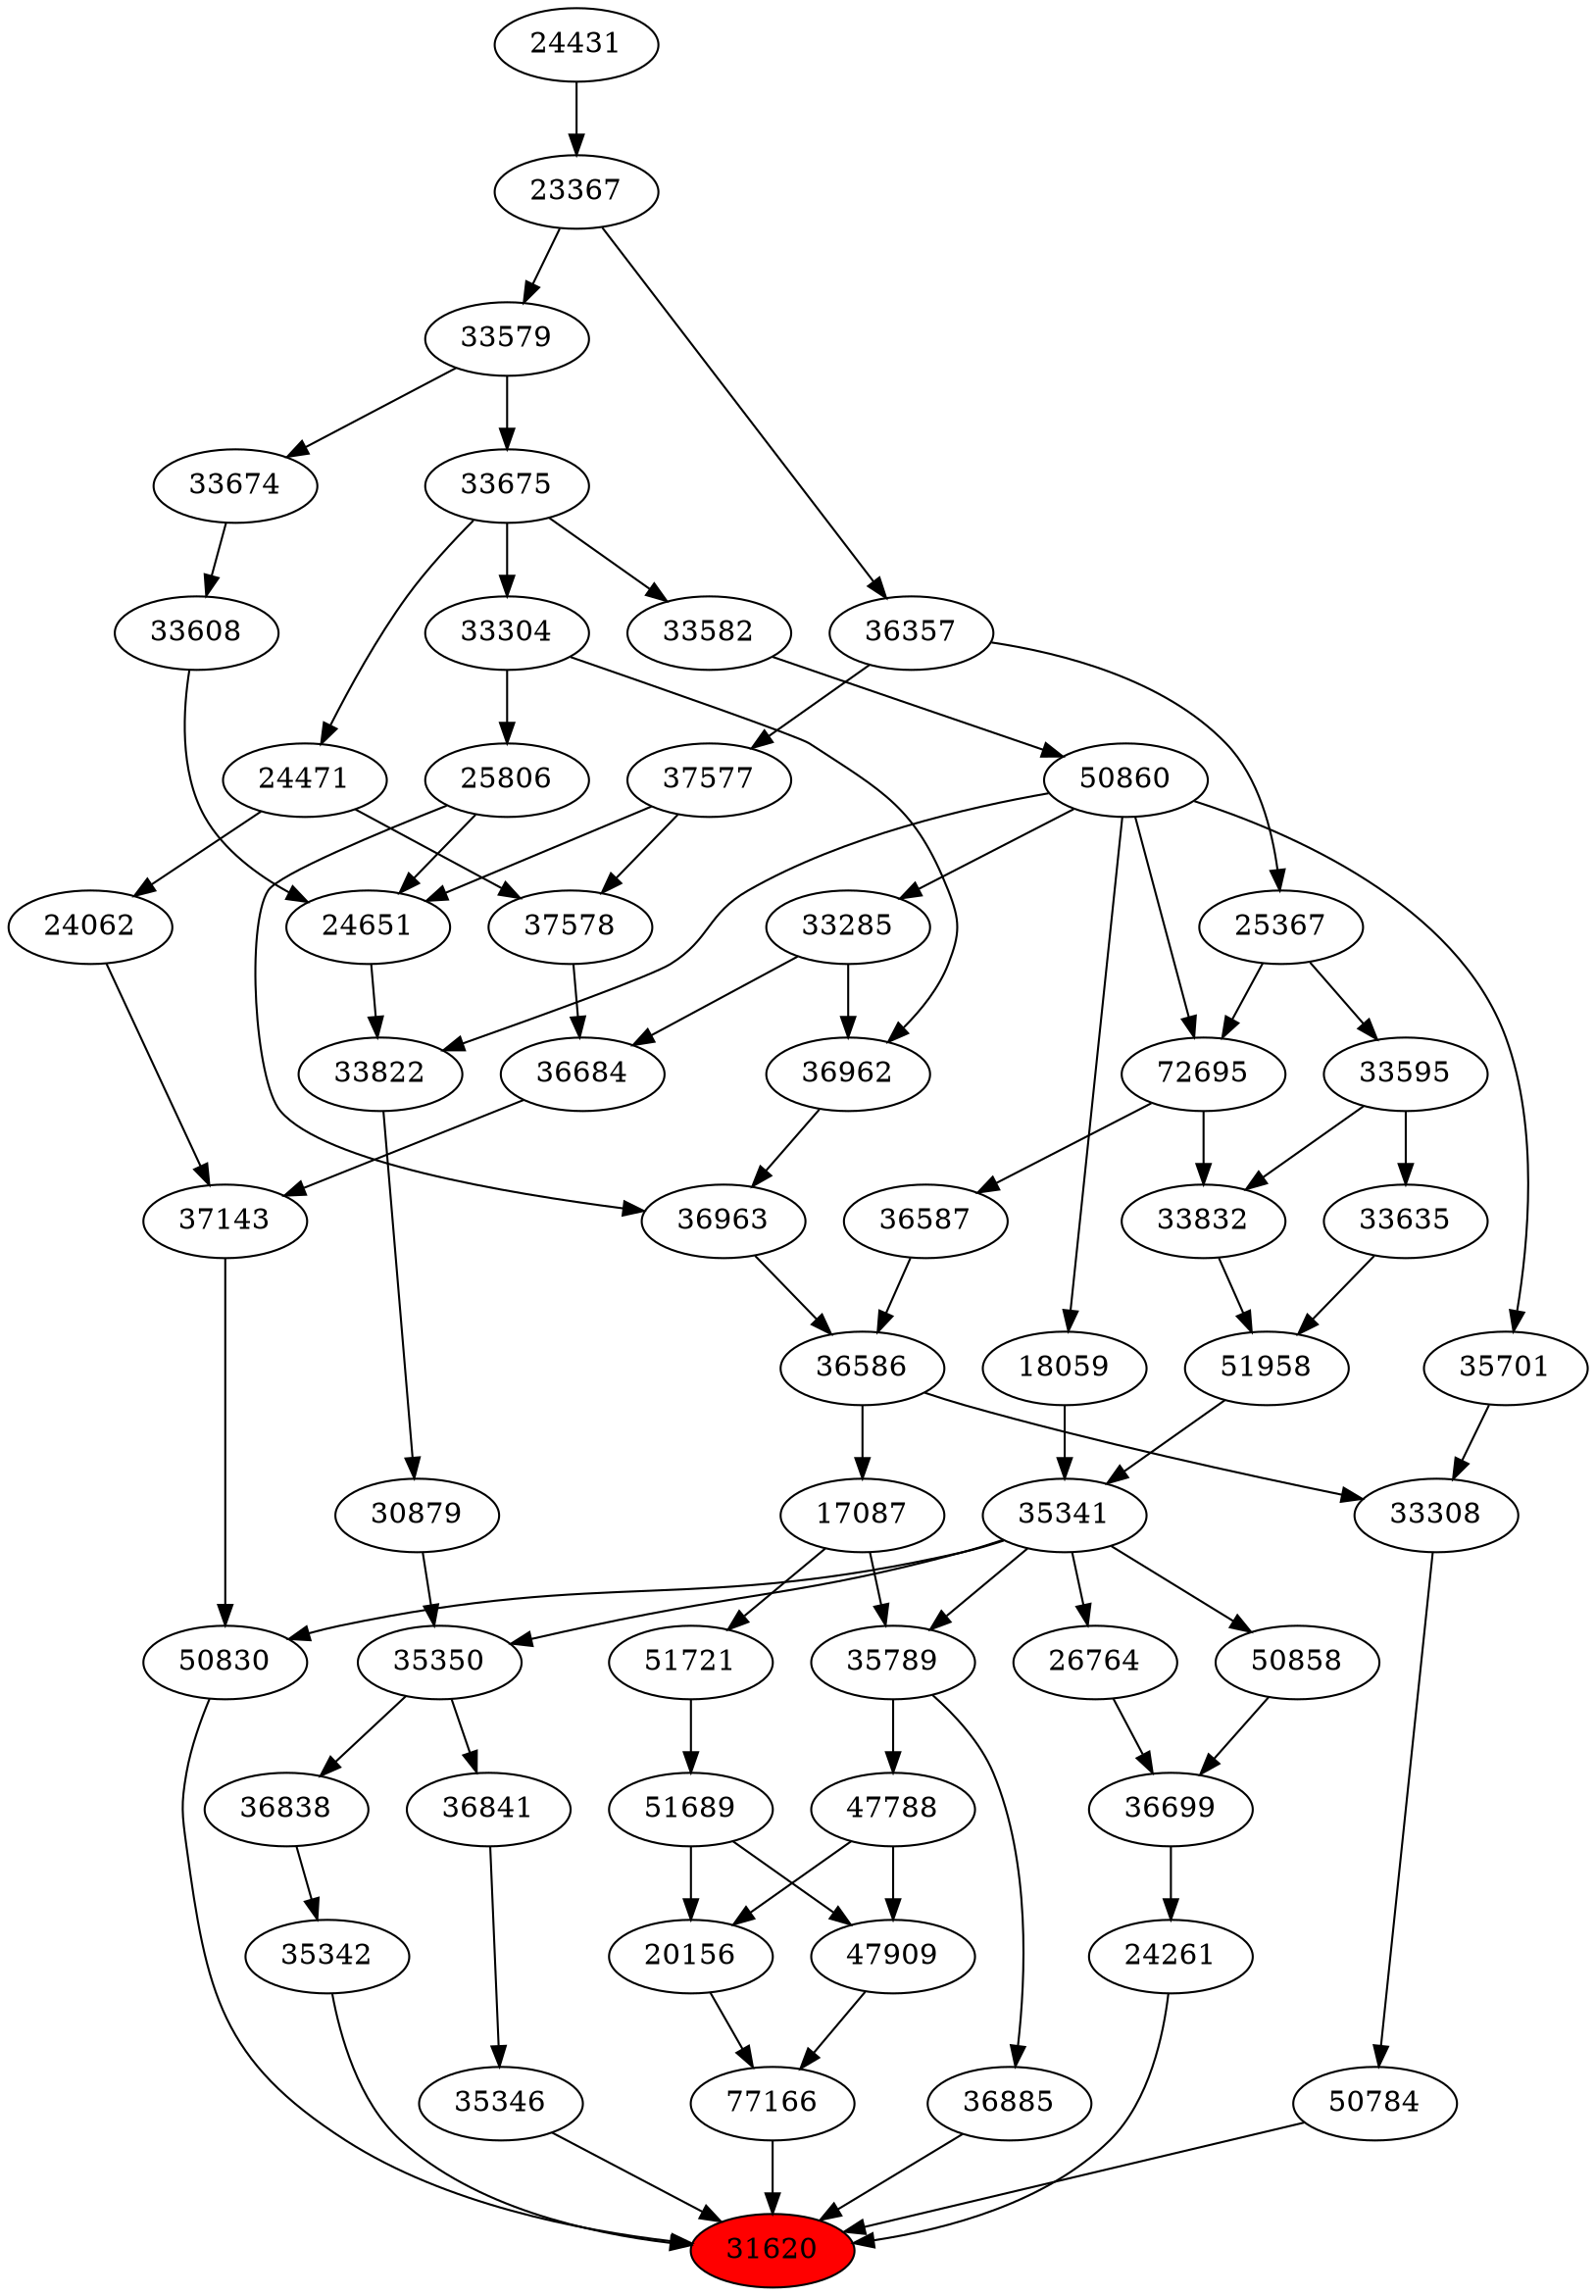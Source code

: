 strict digraph{ 
31620 [label="31620" fillcolor=red style=filled]
50784 -> 31620
24261 -> 31620
35346 -> 31620
35342 -> 31620
36885 -> 31620
50830 -> 31620
77166 -> 31620
50784 [label="50784"]
33308 -> 50784
24261 [label="24261"]
36699 -> 24261
35346 [label="35346"]
36841 -> 35346
35342 [label="35342"]
36838 -> 35342
36885 [label="36885"]
35789 -> 36885
50830 [label="50830"]
35341 -> 50830
37143 -> 50830
77166 [label="77166"]
20156 -> 77166
47909 -> 77166
33308 [label="33308"]
36586 -> 33308
35701 -> 33308
36699 [label="36699"]
26764 -> 36699
50858 -> 36699
36841 [label="36841"]
35350 -> 36841
36838 [label="36838"]
35350 -> 36838
35789 [label="35789"]
17087 -> 35789
35341 -> 35789
35341 [label="35341"]
51958 -> 35341
18059 -> 35341
37143 [label="37143"]
36684 -> 37143
24062 -> 37143
20156 [label="20156"]
47788 -> 20156
51689 -> 20156
47909 [label="47909"]
51689 -> 47909
47788 -> 47909
36586 [label="36586"]
36587 -> 36586
36963 -> 36586
35701 [label="35701"]
50860 -> 35701
26764 [label="26764"]
35341 -> 26764
50858 [label="50858"]
35341 -> 50858
35350 [label="35350"]
30879 -> 35350
35341 -> 35350
17087 [label="17087"]
36586 -> 17087
51958 [label="51958"]
33832 -> 51958
33635 -> 51958
18059 [label="18059"]
50860 -> 18059
36684 [label="36684"]
33285 -> 36684
37578 -> 36684
24062 [label="24062"]
24471 -> 24062
47788 [label="47788"]
35789 -> 47788
51689 [label="51689"]
51721 -> 51689
36587 [label="36587"]
72695 -> 36587
36963 [label="36963"]
36962 -> 36963
25806 -> 36963
50860 [label="50860"]
33582 -> 50860
30879 [label="30879"]
33822 -> 30879
33832 [label="33832"]
72695 -> 33832
33595 -> 33832
33635 [label="33635"]
33595 -> 33635
33285 [label="33285"]
50860 -> 33285
37578 [label="37578"]
24471 -> 37578
37577 -> 37578
24471 [label="24471"]
33675 -> 24471
51721 [label="51721"]
17087 -> 51721
72695 [label="72695"]
50860 -> 72695
25367 -> 72695
36962 [label="36962"]
33285 -> 36962
33304 -> 36962
25806 [label="25806"]
33304 -> 25806
33582 [label="33582"]
33675 -> 33582
33822 [label="33822"]
24651 -> 33822
50860 -> 33822
33595 [label="33595"]
25367 -> 33595
37577 [label="37577"]
36357 -> 37577
33675 [label="33675"]
33579 -> 33675
25367 [label="25367"]
36357 -> 25367
33304 [label="33304"]
33675 -> 33304
24651 [label="24651"]
25806 -> 24651
33608 -> 24651
37577 -> 24651
36357 [label="36357"]
23367 -> 36357
33579 [label="33579"]
23367 -> 33579
33608 [label="33608"]
33674 -> 33608
23367 [label="23367"]
24431 -> 23367
33674 [label="33674"]
33579 -> 33674
24431 [label="24431"]
}